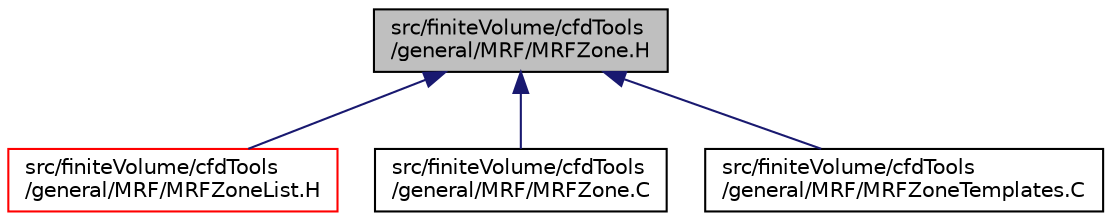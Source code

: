digraph "src/finiteVolume/cfdTools/general/MRF/MRFZone.H"
{
  bgcolor="transparent";
  edge [fontname="Helvetica",fontsize="10",labelfontname="Helvetica",labelfontsize="10"];
  node [fontname="Helvetica",fontsize="10",shape=record];
  Node1 [label="src/finiteVolume/cfdTools\l/general/MRF/MRFZone.H",height=0.2,width=0.4,color="black", fillcolor="grey75", style="filled", fontcolor="black"];
  Node1 -> Node2 [dir="back",color="midnightblue",fontsize="10",style="solid",fontname="Helvetica"];
  Node2 [label="src/finiteVolume/cfdTools\l/general/MRF/MRFZoneList.H",height=0.2,width=0.4,color="red",URL="$a05239.html"];
  Node1 -> Node3 [dir="back",color="midnightblue",fontsize="10",style="solid",fontname="Helvetica"];
  Node3 [label="src/finiteVolume/cfdTools\l/general/MRF/MRFZone.C",height=0.2,width=0.4,color="black",URL="$a05235.html"];
  Node1 -> Node4 [dir="back",color="midnightblue",fontsize="10",style="solid",fontname="Helvetica"];
  Node4 [label="src/finiteVolume/cfdTools\l/general/MRF/MRFZoneTemplates.C",height=0.2,width=0.4,color="black",URL="$a05240.html"];
}
